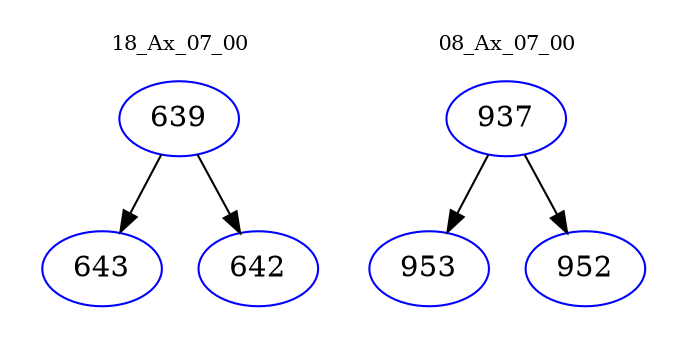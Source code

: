 digraph{
subgraph cluster_0 {
color = white
label = "18_Ax_07_00";
fontsize=10;
T0_639 [label="639", color="blue"]
T0_639 -> T0_643 [color="black"]
T0_643 [label="643", color="blue"]
T0_639 -> T0_642 [color="black"]
T0_642 [label="642", color="blue"]
}
subgraph cluster_1 {
color = white
label = "08_Ax_07_00";
fontsize=10;
T1_937 [label="937", color="blue"]
T1_937 -> T1_953 [color="black"]
T1_953 [label="953", color="blue"]
T1_937 -> T1_952 [color="black"]
T1_952 [label="952", color="blue"]
}
}
